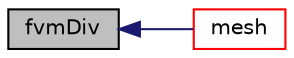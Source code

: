 digraph "fvmDiv"
{
  bgcolor="transparent";
  edge [fontname="Helvetica",fontsize="10",labelfontname="Helvetica",labelfontsize="10"];
  node [fontname="Helvetica",fontsize="10",shape=record];
  rankdir="LR";
  Node554 [label="fvmDiv",height=0.2,width=0.4,color="black", fillcolor="grey75", style="filled", fontcolor="black"];
  Node554 -> Node555 [dir="back",color="midnightblue",fontsize="10",style="solid",fontname="Helvetica"];
  Node555 [label="mesh",height=0.2,width=0.4,color="red",URL="$a23257.html#a470f06cfb9b6ee887cd85d63de275607",tooltip="Return mesh reference. "];
}
